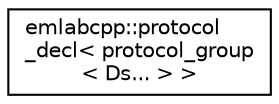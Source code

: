 digraph "Graphical Class Hierarchy"
{
 // LATEX_PDF_SIZE
  edge [fontname="Helvetica",fontsize="10",labelfontname="Helvetica",labelfontsize="10"];
  node [fontname="Helvetica",fontsize="10",shape=record];
  rankdir="LR";
  Node0 [label="emlabcpp::protocol\l_decl\< protocol_group\l\< Ds... \> \>",height=0.2,width=0.4,color="black", fillcolor="white", style="filled",URL="$structemlabcpp_1_1protocol__decl_3_01protocol__group_3_01Ds_8_8_8_01_4_01_4.html",tooltip=" "];
}

